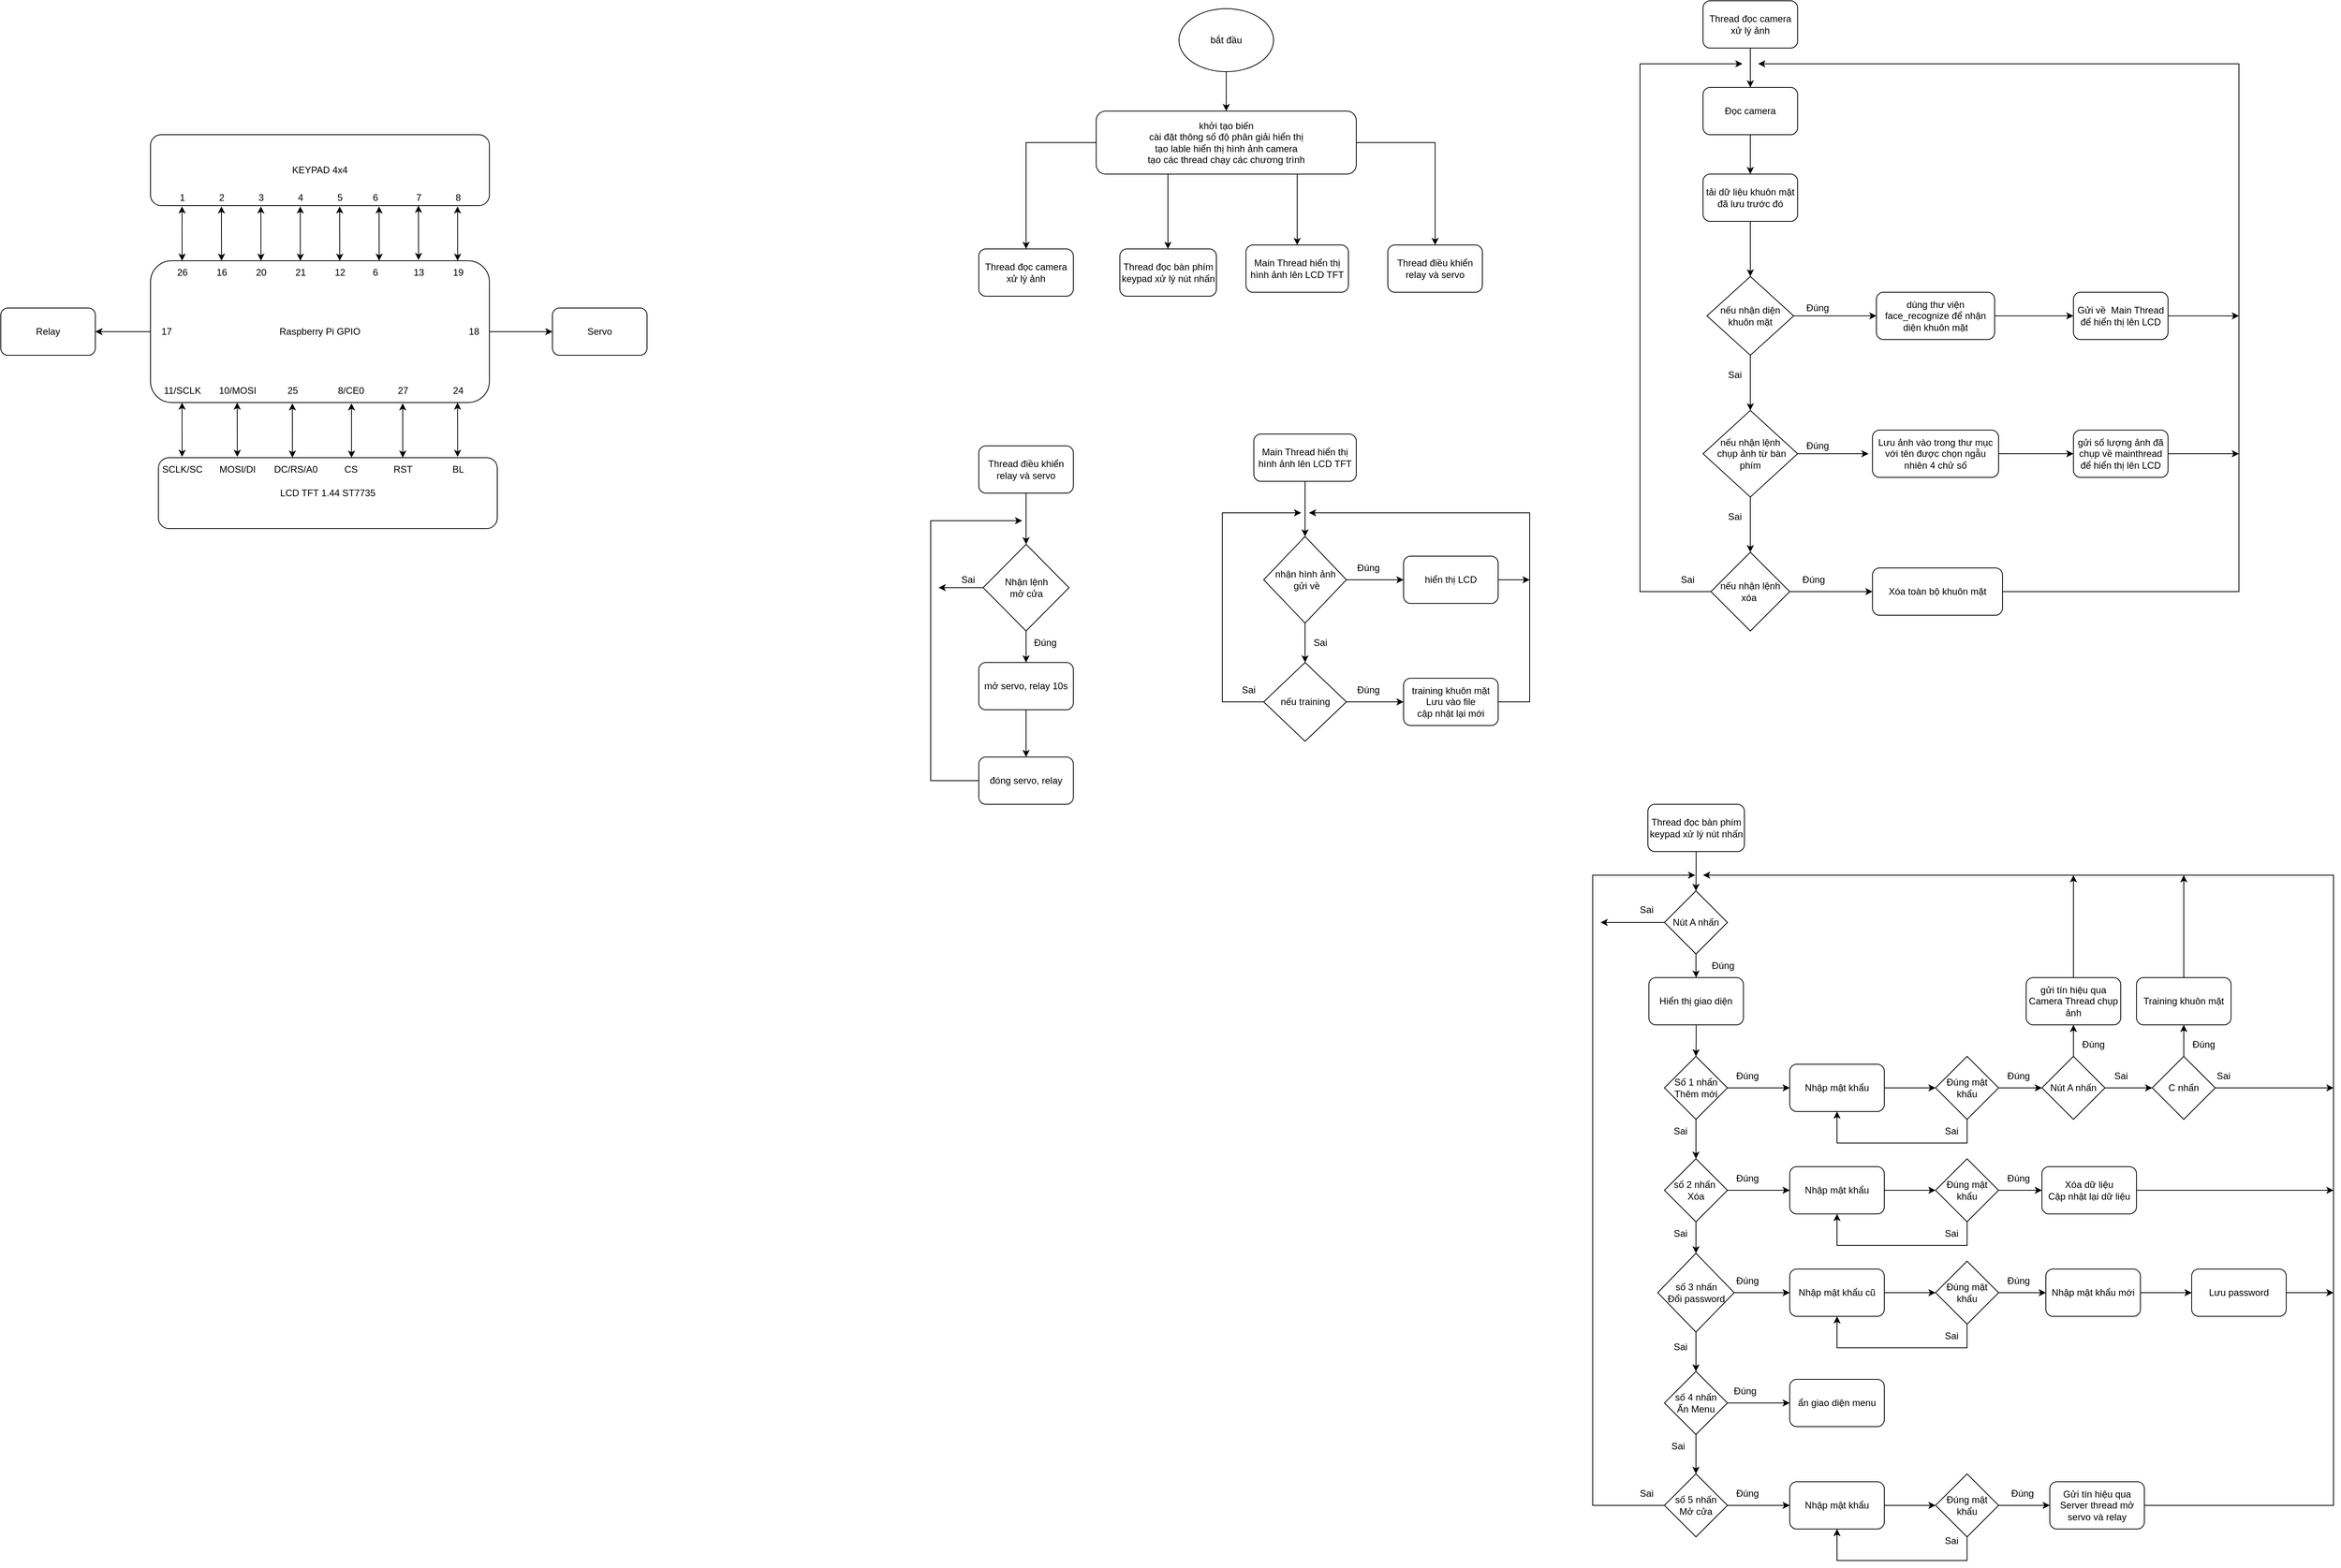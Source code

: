 <mxfile version="20.0.4" type="device"><diagram id="5x9zTd_GhDZb0emIh9HC" name="Page-1"><mxGraphModel dx="1678" dy="756" grid="1" gridSize="10" guides="1" tooltips="1" connect="1" arrows="1" fold="1" page="1" pageScale="1" pageWidth="827" pageHeight="1169" math="0" shadow="0"><root><mxCell id="0"/><mxCell id="1" parent="0"/><mxCell id="uq-jSbXBzEn_bEH-jYZl-62" style="edgeStyle=orthogonalEdgeStyle;rounded=0;orthogonalLoop=1;jettySize=auto;html=1;entryX=1;entryY=0.5;entryDx=0;entryDy=0;" parent="1" source="uq-jSbXBzEn_bEH-jYZl-1" target="uq-jSbXBzEn_bEH-jYZl-30" edge="1"><mxGeometry relative="1" as="geometry"/></mxCell><mxCell id="uq-jSbXBzEn_bEH-jYZl-63" style="edgeStyle=orthogonalEdgeStyle;rounded=0;orthogonalLoop=1;jettySize=auto;html=1;entryX=0;entryY=0.5;entryDx=0;entryDy=0;" parent="1" source="uq-jSbXBzEn_bEH-jYZl-1" target="uq-jSbXBzEn_bEH-jYZl-34" edge="1"><mxGeometry relative="1" as="geometry"/></mxCell><mxCell id="uq-jSbXBzEn_bEH-jYZl-1" value="Raspberry Pi GPIO" style="rounded=1;whiteSpace=wrap;html=1;" parent="1" vertex="1"><mxGeometry x="190" y="360" width="430" height="180" as="geometry"/></mxCell><mxCell id="uq-jSbXBzEn_bEH-jYZl-2" value="KEYPAD 4x4" style="rounded=1;whiteSpace=wrap;html=1;" parent="1" vertex="1"><mxGeometry x="190" y="200" width="430" height="90" as="geometry"/></mxCell><mxCell id="uq-jSbXBzEn_bEH-jYZl-4" value="" style="endArrow=classic;startArrow=classic;html=1;rounded=0;entryX=0.128;entryY=1.011;entryDx=0;entryDy=0;entryPerimeter=0;" parent="1" edge="1"><mxGeometry width="50" height="50" relative="1" as="geometry"><mxPoint x="230.08" y="360" as="sourcePoint"/><mxPoint x="230.0" y="290.99" as="targetPoint"/></mxGeometry></mxCell><mxCell id="uq-jSbXBzEn_bEH-jYZl-5" value="" style="endArrow=classic;startArrow=classic;html=1;rounded=0;entryX=0.128;entryY=1.011;entryDx=0;entryDy=0;entryPerimeter=0;" parent="1" edge="1"><mxGeometry width="50" height="50" relative="1" as="geometry"><mxPoint x="330.08" y="360" as="sourcePoint"/><mxPoint x="330.0" y="290.99" as="targetPoint"/></mxGeometry></mxCell><mxCell id="uq-jSbXBzEn_bEH-jYZl-6" value="" style="endArrow=classic;startArrow=classic;html=1;rounded=0;entryX=0.128;entryY=1.011;entryDx=0;entryDy=0;entryPerimeter=0;" parent="1" edge="1"><mxGeometry width="50" height="50" relative="1" as="geometry"><mxPoint x="380.08" y="360" as="sourcePoint"/><mxPoint x="380.0" y="290.99" as="targetPoint"/></mxGeometry></mxCell><mxCell id="uq-jSbXBzEn_bEH-jYZl-7" value="" style="endArrow=classic;startArrow=classic;html=1;rounded=0;entryX=0.128;entryY=1.011;entryDx=0;entryDy=0;entryPerimeter=0;" parent="1" edge="1"><mxGeometry width="50" height="50" relative="1" as="geometry"><mxPoint x="430.08" y="360" as="sourcePoint"/><mxPoint x="430" y="290.99" as="targetPoint"/></mxGeometry></mxCell><mxCell id="uq-jSbXBzEn_bEH-jYZl-8" value="" style="endArrow=classic;startArrow=classic;html=1;rounded=0;entryX=0.128;entryY=1.011;entryDx=0;entryDy=0;entryPerimeter=0;" parent="1" edge="1"><mxGeometry width="50" height="50" relative="1" as="geometry"><mxPoint x="480.08" y="360" as="sourcePoint"/><mxPoint x="480" y="290.99" as="targetPoint"/></mxGeometry></mxCell><mxCell id="uq-jSbXBzEn_bEH-jYZl-9" value="" style="endArrow=classic;startArrow=classic;html=1;rounded=0;entryX=0.128;entryY=1.011;entryDx=0;entryDy=0;entryPerimeter=0;" parent="1" edge="1"><mxGeometry width="50" height="50" relative="1" as="geometry"><mxPoint x="280.08" y="360" as="sourcePoint"/><mxPoint x="280.0" y="290.99" as="targetPoint"/></mxGeometry></mxCell><mxCell id="uq-jSbXBzEn_bEH-jYZl-10" value="" style="endArrow=classic;startArrow=classic;html=1;rounded=0;entryX=0.128;entryY=1.011;entryDx=0;entryDy=0;entryPerimeter=0;" parent="1" edge="1"><mxGeometry width="50" height="50" relative="1" as="geometry"><mxPoint x="530.08" y="359.01" as="sourcePoint"/><mxPoint x="530" y="290" as="targetPoint"/></mxGeometry></mxCell><mxCell id="uq-jSbXBzEn_bEH-jYZl-11" value="" style="endArrow=classic;startArrow=classic;html=1;rounded=0;entryX=0.128;entryY=1.011;entryDx=0;entryDy=0;entryPerimeter=0;" parent="1" edge="1"><mxGeometry width="50" height="50" relative="1" as="geometry"><mxPoint x="579.68" y="360" as="sourcePoint"/><mxPoint x="579.6" y="290.99" as="targetPoint"/></mxGeometry></mxCell><mxCell id="uq-jSbXBzEn_bEH-jYZl-13" value="26" style="text;html=1;align=center;verticalAlign=middle;resizable=0;points=[];autosize=1;strokeColor=none;fillColor=none;" parent="1" vertex="1"><mxGeometry x="210" y="360" width="40" height="30" as="geometry"/></mxCell><mxCell id="uq-jSbXBzEn_bEH-jYZl-14" value="16" style="text;html=1;align=center;verticalAlign=middle;resizable=0;points=[];autosize=1;strokeColor=none;fillColor=none;" parent="1" vertex="1"><mxGeometry x="260" y="360" width="40" height="30" as="geometry"/></mxCell><mxCell id="uq-jSbXBzEn_bEH-jYZl-15" value="20" style="text;html=1;align=center;verticalAlign=middle;resizable=0;points=[];autosize=1;strokeColor=none;fillColor=none;" parent="1" vertex="1"><mxGeometry x="310" y="360" width="40" height="30" as="geometry"/></mxCell><mxCell id="uq-jSbXBzEn_bEH-jYZl-16" value="21" style="text;html=1;align=center;verticalAlign=middle;resizable=0;points=[];autosize=1;strokeColor=none;fillColor=none;" parent="1" vertex="1"><mxGeometry x="360" y="360" width="40" height="30" as="geometry"/></mxCell><mxCell id="uq-jSbXBzEn_bEH-jYZl-17" value="12" style="text;html=1;align=center;verticalAlign=middle;resizable=0;points=[];autosize=1;strokeColor=none;fillColor=none;" parent="1" vertex="1"><mxGeometry x="410" y="360" width="40" height="30" as="geometry"/></mxCell><mxCell id="uq-jSbXBzEn_bEH-jYZl-18" value="6" style="text;html=1;align=center;verticalAlign=middle;resizable=0;points=[];autosize=1;strokeColor=none;fillColor=none;" parent="1" vertex="1"><mxGeometry x="460" y="360" width="30" height="30" as="geometry"/></mxCell><mxCell id="uq-jSbXBzEn_bEH-jYZl-19" value="13" style="text;html=1;align=center;verticalAlign=middle;resizable=0;points=[];autosize=1;strokeColor=none;fillColor=none;" parent="1" vertex="1"><mxGeometry x="510" y="360" width="40" height="30" as="geometry"/></mxCell><mxCell id="uq-jSbXBzEn_bEH-jYZl-20" value="19" style="text;html=1;align=center;verticalAlign=middle;resizable=0;points=[];autosize=1;strokeColor=none;fillColor=none;" parent="1" vertex="1"><mxGeometry x="560" y="360" width="40" height="30" as="geometry"/></mxCell><mxCell id="uq-jSbXBzEn_bEH-jYZl-21" value="1" style="text;html=1;align=center;verticalAlign=middle;resizable=0;points=[];autosize=1;strokeColor=none;fillColor=none;" parent="1" vertex="1"><mxGeometry x="215" y="265" width="30" height="30" as="geometry"/></mxCell><mxCell id="uq-jSbXBzEn_bEH-jYZl-22" value="2" style="text;html=1;align=center;verticalAlign=middle;resizable=0;points=[];autosize=1;strokeColor=none;fillColor=none;" parent="1" vertex="1"><mxGeometry x="265" y="265" width="30" height="30" as="geometry"/></mxCell><mxCell id="uq-jSbXBzEn_bEH-jYZl-23" value="3" style="text;html=1;align=center;verticalAlign=middle;resizable=0;points=[];autosize=1;strokeColor=none;fillColor=none;" parent="1" vertex="1"><mxGeometry x="315" y="265" width="30" height="30" as="geometry"/></mxCell><mxCell id="uq-jSbXBzEn_bEH-jYZl-24" value="4" style="text;html=1;align=center;verticalAlign=middle;resizable=0;points=[];autosize=1;strokeColor=none;fillColor=none;" parent="1" vertex="1"><mxGeometry x="365" y="265" width="30" height="30" as="geometry"/></mxCell><mxCell id="uq-jSbXBzEn_bEH-jYZl-26" value="5" style="text;html=1;align=center;verticalAlign=middle;resizable=0;points=[];autosize=1;strokeColor=none;fillColor=none;" parent="1" vertex="1"><mxGeometry x="415" y="265" width="30" height="30" as="geometry"/></mxCell><mxCell id="uq-jSbXBzEn_bEH-jYZl-27" value="6" style="text;html=1;align=center;verticalAlign=middle;resizable=0;points=[];autosize=1;strokeColor=none;fillColor=none;" parent="1" vertex="1"><mxGeometry x="460" y="265" width="30" height="30" as="geometry"/></mxCell><mxCell id="uq-jSbXBzEn_bEH-jYZl-28" value="7" style="text;html=1;align=center;verticalAlign=middle;resizable=0;points=[];autosize=1;strokeColor=none;fillColor=none;" parent="1" vertex="1"><mxGeometry x="515" y="265" width="30" height="30" as="geometry"/></mxCell><mxCell id="uq-jSbXBzEn_bEH-jYZl-29" value="8" style="text;html=1;align=center;verticalAlign=middle;resizable=0;points=[];autosize=1;strokeColor=none;fillColor=none;" parent="1" vertex="1"><mxGeometry x="565" y="265" width="30" height="30" as="geometry"/></mxCell><mxCell id="uq-jSbXBzEn_bEH-jYZl-30" value="Relay" style="rounded=1;whiteSpace=wrap;html=1;" parent="1" vertex="1"><mxGeometry y="420" width="120" height="60" as="geometry"/></mxCell><mxCell id="uq-jSbXBzEn_bEH-jYZl-32" value="17" style="text;html=1;align=center;verticalAlign=middle;resizable=0;points=[];autosize=1;strokeColor=none;fillColor=none;" parent="1" vertex="1"><mxGeometry x="190" y="435" width="40" height="30" as="geometry"/></mxCell><mxCell id="uq-jSbXBzEn_bEH-jYZl-34" value="Servo" style="rounded=1;whiteSpace=wrap;html=1;" parent="1" vertex="1"><mxGeometry x="700" y="420" width="120" height="60" as="geometry"/></mxCell><mxCell id="uq-jSbXBzEn_bEH-jYZl-38" value="18" style="text;html=1;align=center;verticalAlign=middle;resizable=0;points=[];autosize=1;strokeColor=none;fillColor=none;" parent="1" vertex="1"><mxGeometry x="580" y="435" width="40" height="30" as="geometry"/></mxCell><mxCell id="uq-jSbXBzEn_bEH-jYZl-39" value="LCD TFT 1.44 ST7735" style="rounded=1;whiteSpace=wrap;html=1;" parent="1" vertex="1"><mxGeometry x="200" y="610" width="430" height="90" as="geometry"/></mxCell><mxCell id="uq-jSbXBzEn_bEH-jYZl-40" value="" style="endArrow=classic;startArrow=classic;html=1;rounded=0;entryX=0.128;entryY=1.011;entryDx=0;entryDy=0;entryPerimeter=0;" parent="1" edge="1"><mxGeometry width="50" height="50" relative="1" as="geometry"><mxPoint x="230.08" y="609.01" as="sourcePoint"/><mxPoint x="230" y="540" as="targetPoint"/></mxGeometry></mxCell><mxCell id="uq-jSbXBzEn_bEH-jYZl-41" value="11/SCLK" style="text;html=1;align=center;verticalAlign=middle;resizable=0;points=[];autosize=1;strokeColor=none;fillColor=none;" parent="1" vertex="1"><mxGeometry x="195" y="510" width="70" height="30" as="geometry"/></mxCell><mxCell id="uq-jSbXBzEn_bEH-jYZl-42" value="SCLK/SC" style="text;html=1;align=center;verticalAlign=middle;resizable=0;points=[];autosize=1;strokeColor=none;fillColor=none;" parent="1" vertex="1"><mxGeometry x="195" y="610" width="70" height="30" as="geometry"/></mxCell><mxCell id="uq-jSbXBzEn_bEH-jYZl-43" value="" style="endArrow=classic;startArrow=classic;html=1;rounded=0;entryX=0.128;entryY=1.011;entryDx=0;entryDy=0;entryPerimeter=0;" parent="1" edge="1"><mxGeometry width="50" height="50" relative="1" as="geometry"><mxPoint x="300.08" y="609.01" as="sourcePoint"/><mxPoint x="300" y="540" as="targetPoint"/></mxGeometry></mxCell><mxCell id="uq-jSbXBzEn_bEH-jYZl-45" value="" style="endArrow=classic;startArrow=classic;html=1;rounded=0;entryX=0.128;entryY=1.011;entryDx=0;entryDy=0;entryPerimeter=0;" parent="1" edge="1"><mxGeometry width="50" height="50" relative="1" as="geometry"><mxPoint x="370.08" y="610" as="sourcePoint"/><mxPoint x="370.0" y="540.99" as="targetPoint"/></mxGeometry></mxCell><mxCell id="uq-jSbXBzEn_bEH-jYZl-46" value="" style="endArrow=classic;startArrow=classic;html=1;rounded=0;entryX=0.128;entryY=1.011;entryDx=0;entryDy=0;entryPerimeter=0;" parent="1" edge="1"><mxGeometry width="50" height="50" relative="1" as="geometry"><mxPoint x="445.08" y="610" as="sourcePoint"/><mxPoint x="445.0" y="540.99" as="targetPoint"/></mxGeometry></mxCell><mxCell id="uq-jSbXBzEn_bEH-jYZl-47" value="" style="endArrow=classic;startArrow=classic;html=1;rounded=0;entryX=0.128;entryY=1.011;entryDx=0;entryDy=0;entryPerimeter=0;" parent="1" edge="1"><mxGeometry width="50" height="50" relative="1" as="geometry"><mxPoint x="510.08" y="610" as="sourcePoint"/><mxPoint x="510.0" y="540.99" as="targetPoint"/></mxGeometry></mxCell><mxCell id="uq-jSbXBzEn_bEH-jYZl-50" value="" style="endArrow=classic;startArrow=classic;html=1;rounded=0;entryX=0.128;entryY=1.011;entryDx=0;entryDy=0;entryPerimeter=0;" parent="1" edge="1"><mxGeometry width="50" height="50" relative="1" as="geometry"><mxPoint x="579.66" y="609.01" as="sourcePoint"/><mxPoint x="579.58" y="540" as="targetPoint"/></mxGeometry></mxCell><mxCell id="uq-jSbXBzEn_bEH-jYZl-51" value="10/MOSI" style="text;html=1;align=center;verticalAlign=middle;resizable=0;points=[];autosize=1;strokeColor=none;fillColor=none;" parent="1" vertex="1"><mxGeometry x="265" y="510" width="70" height="30" as="geometry"/></mxCell><mxCell id="uq-jSbXBzEn_bEH-jYZl-52" value="MOSI/DI" style="text;html=1;align=center;verticalAlign=middle;resizable=0;points=[];autosize=1;strokeColor=none;fillColor=none;" parent="1" vertex="1"><mxGeometry x="265" y="610" width="70" height="30" as="geometry"/></mxCell><mxCell id="uq-jSbXBzEn_bEH-jYZl-53" value="25" style="text;html=1;align=center;verticalAlign=middle;resizable=0;points=[];autosize=1;strokeColor=none;fillColor=none;" parent="1" vertex="1"><mxGeometry x="350" y="510" width="40" height="30" as="geometry"/></mxCell><mxCell id="uq-jSbXBzEn_bEH-jYZl-54" value="8/CE0" style="text;html=1;align=center;verticalAlign=middle;resizable=0;points=[];autosize=1;strokeColor=none;fillColor=none;" parent="1" vertex="1"><mxGeometry x="414" y="510" width="60" height="30" as="geometry"/></mxCell><mxCell id="uq-jSbXBzEn_bEH-jYZl-55" value="27" style="text;html=1;align=center;verticalAlign=middle;resizable=0;points=[];autosize=1;strokeColor=none;fillColor=none;" parent="1" vertex="1"><mxGeometry x="490" y="510" width="40" height="30" as="geometry"/></mxCell><mxCell id="uq-jSbXBzEn_bEH-jYZl-56" value="24" style="text;html=1;align=center;verticalAlign=middle;resizable=0;points=[];autosize=1;strokeColor=none;fillColor=none;" parent="1" vertex="1"><mxGeometry x="560" y="510" width="40" height="30" as="geometry"/></mxCell><mxCell id="uq-jSbXBzEn_bEH-jYZl-57" value="DC/RS/A0" style="text;html=1;align=center;verticalAlign=middle;resizable=0;points=[];autosize=1;strokeColor=none;fillColor=none;" parent="1" vertex="1"><mxGeometry x="334" y="610" width="80" height="30" as="geometry"/></mxCell><mxCell id="uq-jSbXBzEn_bEH-jYZl-58" value="CS" style="text;html=1;align=center;verticalAlign=middle;resizable=0;points=[];autosize=1;strokeColor=none;fillColor=none;" parent="1" vertex="1"><mxGeometry x="424" y="610" width="40" height="30" as="geometry"/></mxCell><mxCell id="uq-jSbXBzEn_bEH-jYZl-59" value="RST" style="text;html=1;align=center;verticalAlign=middle;resizable=0;points=[];autosize=1;strokeColor=none;fillColor=none;" parent="1" vertex="1"><mxGeometry x="485" y="610" width="50" height="30" as="geometry"/></mxCell><mxCell id="uq-jSbXBzEn_bEH-jYZl-60" value="BL" style="text;html=1;align=center;verticalAlign=middle;resizable=0;points=[];autosize=1;strokeColor=none;fillColor=none;" parent="1" vertex="1"><mxGeometry x="560" y="610" width="40" height="30" as="geometry"/></mxCell><mxCell id="9bTzKACstsBwOZZvNF-g-9" style="edgeStyle=orthogonalEdgeStyle;rounded=0;orthogonalLoop=1;jettySize=auto;html=1;entryX=0.5;entryY=0;entryDx=0;entryDy=0;" edge="1" parent="1" source="9bTzKACstsBwOZZvNF-g-1" target="9bTzKACstsBwOZZvNF-g-2"><mxGeometry relative="1" as="geometry"/></mxCell><mxCell id="9bTzKACstsBwOZZvNF-g-1" value="bắt đầu" style="ellipse;whiteSpace=wrap;html=1;" vertex="1" parent="1"><mxGeometry x="1495" y="40" width="120" height="80" as="geometry"/></mxCell><mxCell id="9bTzKACstsBwOZZvNF-g-6" style="edgeStyle=orthogonalEdgeStyle;rounded=0;orthogonalLoop=1;jettySize=auto;html=1;" edge="1" parent="1" source="9bTzKACstsBwOZZvNF-g-2" target="9bTzKACstsBwOZZvNF-g-3"><mxGeometry relative="1" as="geometry"/></mxCell><mxCell id="9bTzKACstsBwOZZvNF-g-8" style="edgeStyle=orthogonalEdgeStyle;rounded=0;orthogonalLoop=1;jettySize=auto;html=1;entryX=0.5;entryY=0;entryDx=0;entryDy=0;" edge="1" parent="1" source="9bTzKACstsBwOZZvNF-g-2" target="9bTzKACstsBwOZZvNF-g-5"><mxGeometry relative="1" as="geometry"/></mxCell><mxCell id="9bTzKACstsBwOZZvNF-g-12" style="edgeStyle=orthogonalEdgeStyle;rounded=0;orthogonalLoop=1;jettySize=auto;html=1;exitX=0.25;exitY=1;exitDx=0;exitDy=0;" edge="1" parent="1" source="9bTzKACstsBwOZZvNF-g-2" target="9bTzKACstsBwOZZvNF-g-4"><mxGeometry relative="1" as="geometry"><Array as="points"><mxPoint x="1481" y="250"/></Array></mxGeometry></mxCell><mxCell id="9bTzKACstsBwOZZvNF-g-13" style="edgeStyle=orthogonalEdgeStyle;rounded=0;orthogonalLoop=1;jettySize=auto;html=1;exitX=0.75;exitY=1;exitDx=0;exitDy=0;entryX=0.5;entryY=0;entryDx=0;entryDy=0;" edge="1" parent="1" source="9bTzKACstsBwOZZvNF-g-2" target="9bTzKACstsBwOZZvNF-g-11"><mxGeometry relative="1" as="geometry"><Array as="points"><mxPoint x="1645" y="250"/></Array></mxGeometry></mxCell><mxCell id="9bTzKACstsBwOZZvNF-g-2" value="khởi tạo biến&lt;br&gt;cài đặt thông số độ phân giải hiển thị&lt;br&gt;tạo lable hiển thị hình ảnh camera&lt;br&gt;tạo các thread chạy các chương trình" style="rounded=1;whiteSpace=wrap;html=1;" vertex="1" parent="1"><mxGeometry x="1390" y="170" width="330" height="80" as="geometry"/></mxCell><mxCell id="9bTzKACstsBwOZZvNF-g-3" value="Thread đọc camera xử lý ảnh" style="rounded=1;whiteSpace=wrap;html=1;" vertex="1" parent="1"><mxGeometry x="1241" y="345" width="120" height="60" as="geometry"/></mxCell><mxCell id="9bTzKACstsBwOZZvNF-g-4" value="Thread đọc bàn phím keypad xử lý nút nhấn" style="rounded=1;whiteSpace=wrap;html=1;" vertex="1" parent="1"><mxGeometry x="1420" y="345" width="122.5" height="60" as="geometry"/></mxCell><mxCell id="9bTzKACstsBwOZZvNF-g-5" value="Thread điều khiển relay và servo" style="rounded=1;whiteSpace=wrap;html=1;" vertex="1" parent="1"><mxGeometry x="1760" y="340" width="120" height="60" as="geometry"/></mxCell><mxCell id="9bTzKACstsBwOZZvNF-g-18" value="" style="edgeStyle=orthogonalEdgeStyle;rounded=0;orthogonalLoop=1;jettySize=auto;html=1;" edge="1" parent="1" source="9bTzKACstsBwOZZvNF-g-10" target="9bTzKACstsBwOZZvNF-g-14"><mxGeometry relative="1" as="geometry"/></mxCell><mxCell id="9bTzKACstsBwOZZvNF-g-10" value="Thread đọc camera xử lý ảnh" style="rounded=1;whiteSpace=wrap;html=1;" vertex="1" parent="1"><mxGeometry x="2160" y="30" width="120" height="60" as="geometry"/></mxCell><mxCell id="9bTzKACstsBwOZZvNF-g-11" value="Main Thread hiển thị hình ảnh lên LCD TFT" style="rounded=1;whiteSpace=wrap;html=1;" vertex="1" parent="1"><mxGeometry x="1580" y="340" width="130" height="60" as="geometry"/></mxCell><mxCell id="9bTzKACstsBwOZZvNF-g-19" value="" style="edgeStyle=orthogonalEdgeStyle;rounded=0;orthogonalLoop=1;jettySize=auto;html=1;" edge="1" parent="1" source="9bTzKACstsBwOZZvNF-g-14" target="9bTzKACstsBwOZZvNF-g-15"><mxGeometry relative="1" as="geometry"/></mxCell><mxCell id="9bTzKACstsBwOZZvNF-g-14" value="Đọc camera" style="rounded=1;whiteSpace=wrap;html=1;" vertex="1" parent="1"><mxGeometry x="2160" y="140" width="120" height="60" as="geometry"/></mxCell><mxCell id="9bTzKACstsBwOZZvNF-g-20" value="" style="edgeStyle=orthogonalEdgeStyle;rounded=0;orthogonalLoop=1;jettySize=auto;html=1;" edge="1" parent="1" source="9bTzKACstsBwOZZvNF-g-15" target="9bTzKACstsBwOZZvNF-g-16"><mxGeometry relative="1" as="geometry"/></mxCell><mxCell id="9bTzKACstsBwOZZvNF-g-15" value="tải dữ liệu khuôn mặt đã lưu trước đó" style="rounded=1;whiteSpace=wrap;html=1;" vertex="1" parent="1"><mxGeometry x="2160" y="250" width="120" height="60" as="geometry"/></mxCell><mxCell id="9bTzKACstsBwOZZvNF-g-25" value="" style="edgeStyle=orthogonalEdgeStyle;rounded=0;orthogonalLoop=1;jettySize=auto;html=1;" edge="1" parent="1" source="9bTzKACstsBwOZZvNF-g-16" target="9bTzKACstsBwOZZvNF-g-17"><mxGeometry relative="1" as="geometry"/></mxCell><mxCell id="9bTzKACstsBwOZZvNF-g-32" value="" style="edgeStyle=orthogonalEdgeStyle;rounded=0;orthogonalLoop=1;jettySize=auto;html=1;" edge="1" parent="1" source="9bTzKACstsBwOZZvNF-g-16" target="9bTzKACstsBwOZZvNF-g-27"><mxGeometry relative="1" as="geometry"/></mxCell><mxCell id="9bTzKACstsBwOZZvNF-g-16" value="nếu nhận diện khuôn mặt" style="rhombus;whiteSpace=wrap;html=1;" vertex="1" parent="1"><mxGeometry x="2165" y="380" width="110" height="100" as="geometry"/></mxCell><mxCell id="9bTzKACstsBwOZZvNF-g-26" value="" style="edgeStyle=orthogonalEdgeStyle;rounded=0;orthogonalLoop=1;jettySize=auto;html=1;" edge="1" parent="1" source="9bTzKACstsBwOZZvNF-g-17" target="9bTzKACstsBwOZZvNF-g-21"><mxGeometry relative="1" as="geometry"/></mxCell><mxCell id="9bTzKACstsBwOZZvNF-g-17" value="dùng thư viện face_recognize để nhận diện khuôn mặt" style="rounded=1;whiteSpace=wrap;html=1;" vertex="1" parent="1"><mxGeometry x="2380" y="400" width="150" height="60" as="geometry"/></mxCell><mxCell id="9bTzKACstsBwOZZvNF-g-39" style="edgeStyle=orthogonalEdgeStyle;rounded=0;orthogonalLoop=1;jettySize=auto;html=1;" edge="1" parent="1" source="9bTzKACstsBwOZZvNF-g-21"><mxGeometry relative="1" as="geometry"><mxPoint x="2840" y="430" as="targetPoint"/></mxGeometry></mxCell><mxCell id="9bTzKACstsBwOZZvNF-g-21" value="Gửi về&amp;nbsp; Main Thread để hiển thị lên LCD" style="rounded=1;whiteSpace=wrap;html=1;" vertex="1" parent="1"><mxGeometry x="2630" y="400" width="120" height="60" as="geometry"/></mxCell><mxCell id="9bTzKACstsBwOZZvNF-g-29" style="edgeStyle=orthogonalEdgeStyle;rounded=0;orthogonalLoop=1;jettySize=auto;html=1;" edge="1" parent="1" source="9bTzKACstsBwOZZvNF-g-27"><mxGeometry relative="1" as="geometry"><mxPoint x="2370" y="605" as="targetPoint"/></mxGeometry></mxCell><mxCell id="9bTzKACstsBwOZZvNF-g-36" value="" style="edgeStyle=orthogonalEdgeStyle;rounded=0;orthogonalLoop=1;jettySize=auto;html=1;" edge="1" parent="1" source="9bTzKACstsBwOZZvNF-g-27" target="9bTzKACstsBwOZZvNF-g-33"><mxGeometry relative="1" as="geometry"/></mxCell><mxCell id="9bTzKACstsBwOZZvNF-g-27" value="nếu nhận lệnh&lt;br&gt;&amp;nbsp;chụp ảnh từ bàn phím" style="rhombus;whiteSpace=wrap;html=1;" vertex="1" parent="1"><mxGeometry x="2160" y="550" width="120" height="110" as="geometry"/></mxCell><mxCell id="9bTzKACstsBwOZZvNF-g-31" value="" style="edgeStyle=orthogonalEdgeStyle;rounded=0;orthogonalLoop=1;jettySize=auto;html=1;" edge="1" parent="1" source="9bTzKACstsBwOZZvNF-g-28" target="9bTzKACstsBwOZZvNF-g-30"><mxGeometry relative="1" as="geometry"/></mxCell><mxCell id="9bTzKACstsBwOZZvNF-g-28" value="Lưu ảnh vào trong thư mục với tên được chọn ngẫu nhiên 4 chử số" style="rounded=1;whiteSpace=wrap;html=1;" vertex="1" parent="1"><mxGeometry x="2375" y="575" width="160" height="60" as="geometry"/></mxCell><mxCell id="9bTzKACstsBwOZZvNF-g-40" style="edgeStyle=orthogonalEdgeStyle;rounded=0;orthogonalLoop=1;jettySize=auto;html=1;" edge="1" parent="1" source="9bTzKACstsBwOZZvNF-g-30"><mxGeometry relative="1" as="geometry"><mxPoint x="2840" y="605" as="targetPoint"/></mxGeometry></mxCell><mxCell id="9bTzKACstsBwOZZvNF-g-30" value="gửi số lượng ảnh đã chụp về mainthread để hiển thị lên LCD" style="rounded=1;whiteSpace=wrap;html=1;" vertex="1" parent="1"><mxGeometry x="2630" y="575" width="120" height="60" as="geometry"/></mxCell><mxCell id="9bTzKACstsBwOZZvNF-g-35" value="" style="edgeStyle=orthogonalEdgeStyle;rounded=0;orthogonalLoop=1;jettySize=auto;html=1;" edge="1" parent="1" source="9bTzKACstsBwOZZvNF-g-33" target="9bTzKACstsBwOZZvNF-g-34"><mxGeometry relative="1" as="geometry"/></mxCell><mxCell id="9bTzKACstsBwOZZvNF-g-37" style="edgeStyle=orthogonalEdgeStyle;rounded=0;orthogonalLoop=1;jettySize=auto;html=1;" edge="1" parent="1" source="9bTzKACstsBwOZZvNF-g-33"><mxGeometry relative="1" as="geometry"><mxPoint x="2210" y="110" as="targetPoint"/><Array as="points"><mxPoint x="2080" y="780"/><mxPoint x="2080" y="110"/></Array></mxGeometry></mxCell><mxCell id="9bTzKACstsBwOZZvNF-g-33" value="nếu nhận lệnh xóa&amp;nbsp;" style="rhombus;whiteSpace=wrap;html=1;" vertex="1" parent="1"><mxGeometry x="2170" y="730" width="100" height="100" as="geometry"/></mxCell><mxCell id="9bTzKACstsBwOZZvNF-g-38" style="edgeStyle=orthogonalEdgeStyle;rounded=0;orthogonalLoop=1;jettySize=auto;html=1;" edge="1" parent="1" source="9bTzKACstsBwOZZvNF-g-34"><mxGeometry relative="1" as="geometry"><mxPoint x="2230" y="110" as="targetPoint"/><Array as="points"><mxPoint x="2840" y="780"/><mxPoint x="2840" y="110"/></Array></mxGeometry></mxCell><mxCell id="9bTzKACstsBwOZZvNF-g-34" value="Xóa toàn bộ khuôn mặt" style="rounded=1;whiteSpace=wrap;html=1;" vertex="1" parent="1"><mxGeometry x="2375" y="750" width="165" height="60" as="geometry"/></mxCell><mxCell id="9bTzKACstsBwOZZvNF-g-46" value="" style="edgeStyle=orthogonalEdgeStyle;rounded=0;orthogonalLoop=1;jettySize=auto;html=1;" edge="1" parent="1" source="9bTzKACstsBwOZZvNF-g-41" target="9bTzKACstsBwOZZvNF-g-42"><mxGeometry relative="1" as="geometry"/></mxCell><mxCell id="9bTzKACstsBwOZZvNF-g-41" value="Thread điều khiển relay và servo" style="rounded=1;whiteSpace=wrap;html=1;" vertex="1" parent="1"><mxGeometry x="1241" y="595" width="120" height="60" as="geometry"/></mxCell><mxCell id="9bTzKACstsBwOZZvNF-g-47" value="" style="edgeStyle=orthogonalEdgeStyle;rounded=0;orthogonalLoop=1;jettySize=auto;html=1;" edge="1" parent="1" source="9bTzKACstsBwOZZvNF-g-42" target="9bTzKACstsBwOZZvNF-g-43"><mxGeometry relative="1" as="geometry"/></mxCell><mxCell id="9bTzKACstsBwOZZvNF-g-49" style="edgeStyle=orthogonalEdgeStyle;rounded=0;orthogonalLoop=1;jettySize=auto;html=1;" edge="1" parent="1" source="9bTzKACstsBwOZZvNF-g-42"><mxGeometry relative="1" as="geometry"><mxPoint x="1190.0" y="775" as="targetPoint"/></mxGeometry></mxCell><mxCell id="9bTzKACstsBwOZZvNF-g-42" value="Nhận lệnh &lt;br&gt;mở cửa" style="rhombus;whiteSpace=wrap;html=1;" vertex="1" parent="1"><mxGeometry x="1246.5" y="720" width="109" height="110" as="geometry"/></mxCell><mxCell id="9bTzKACstsBwOZZvNF-g-48" value="" style="edgeStyle=orthogonalEdgeStyle;rounded=0;orthogonalLoop=1;jettySize=auto;html=1;" edge="1" parent="1" source="9bTzKACstsBwOZZvNF-g-43" target="9bTzKACstsBwOZZvNF-g-44"><mxGeometry relative="1" as="geometry"/></mxCell><mxCell id="9bTzKACstsBwOZZvNF-g-43" value="mở servo, relay 10s" style="rounded=1;whiteSpace=wrap;html=1;" vertex="1" parent="1"><mxGeometry x="1241" y="870" width="120" height="60" as="geometry"/></mxCell><mxCell id="9bTzKACstsBwOZZvNF-g-45" style="edgeStyle=orthogonalEdgeStyle;rounded=0;orthogonalLoop=1;jettySize=auto;html=1;" edge="1" parent="1" source="9bTzKACstsBwOZZvNF-g-44"><mxGeometry relative="1" as="geometry"><mxPoint x="1296" y="690" as="targetPoint"/><Array as="points"><mxPoint x="1180" y="1020"/><mxPoint x="1180" y="690"/></Array></mxGeometry></mxCell><mxCell id="9bTzKACstsBwOZZvNF-g-44" value="đóng servo, relay" style="rounded=1;whiteSpace=wrap;html=1;" vertex="1" parent="1"><mxGeometry x="1241" y="990" width="120" height="60" as="geometry"/></mxCell><mxCell id="9bTzKACstsBwOZZvNF-g-53" style="edgeStyle=orthogonalEdgeStyle;rounded=0;orthogonalLoop=1;jettySize=auto;html=1;entryX=0.5;entryY=0;entryDx=0;entryDy=0;" edge="1" parent="1" source="9bTzKACstsBwOZZvNF-g-50" target="9bTzKACstsBwOZZvNF-g-51"><mxGeometry relative="1" as="geometry"/></mxCell><mxCell id="9bTzKACstsBwOZZvNF-g-50" value="Main Thread hiển thị hình ảnh lên LCD TFT" style="rounded=1;whiteSpace=wrap;html=1;" vertex="1" parent="1"><mxGeometry x="1590" y="580" width="130" height="60" as="geometry"/></mxCell><mxCell id="9bTzKACstsBwOZZvNF-g-54" style="edgeStyle=orthogonalEdgeStyle;rounded=0;orthogonalLoop=1;jettySize=auto;html=1;entryX=0;entryY=0.5;entryDx=0;entryDy=0;" edge="1" parent="1" source="9bTzKACstsBwOZZvNF-g-51" target="9bTzKACstsBwOZZvNF-g-52"><mxGeometry relative="1" as="geometry"/></mxCell><mxCell id="9bTzKACstsBwOZZvNF-g-57" value="" style="edgeStyle=orthogonalEdgeStyle;rounded=0;orthogonalLoop=1;jettySize=auto;html=1;" edge="1" parent="1" source="9bTzKACstsBwOZZvNF-g-51" target="9bTzKACstsBwOZZvNF-g-55"><mxGeometry relative="1" as="geometry"/></mxCell><mxCell id="9bTzKACstsBwOZZvNF-g-51" value="nhận hình ảnh&lt;br&gt;&amp;nbsp;gửi về" style="rhombus;whiteSpace=wrap;html=1;" vertex="1" parent="1"><mxGeometry x="1602.5" y="710" width="105" height="110" as="geometry"/></mxCell><mxCell id="9bTzKACstsBwOZZvNF-g-61" style="edgeStyle=orthogonalEdgeStyle;rounded=0;orthogonalLoop=1;jettySize=auto;html=1;" edge="1" parent="1" source="9bTzKACstsBwOZZvNF-g-52"><mxGeometry relative="1" as="geometry"><mxPoint x="1940" y="765" as="targetPoint"/></mxGeometry></mxCell><mxCell id="9bTzKACstsBwOZZvNF-g-52" value="hiển thị LCD" style="rounded=1;whiteSpace=wrap;html=1;" vertex="1" parent="1"><mxGeometry x="1780" y="735" width="120" height="60" as="geometry"/></mxCell><mxCell id="9bTzKACstsBwOZZvNF-g-58" value="" style="edgeStyle=orthogonalEdgeStyle;rounded=0;orthogonalLoop=1;jettySize=auto;html=1;" edge="1" parent="1" source="9bTzKACstsBwOZZvNF-g-55" target="9bTzKACstsBwOZZvNF-g-56"><mxGeometry relative="1" as="geometry"/></mxCell><mxCell id="9bTzKACstsBwOZZvNF-g-59" style="edgeStyle=orthogonalEdgeStyle;rounded=0;orthogonalLoop=1;jettySize=auto;html=1;" edge="1" parent="1" source="9bTzKACstsBwOZZvNF-g-55"><mxGeometry relative="1" as="geometry"><mxPoint x="1650" y="680" as="targetPoint"/><Array as="points"><mxPoint x="1550" y="920"/><mxPoint x="1550" y="680"/></Array></mxGeometry></mxCell><mxCell id="9bTzKACstsBwOZZvNF-g-55" value="nếu training" style="rhombus;whiteSpace=wrap;html=1;" vertex="1" parent="1"><mxGeometry x="1602.5" y="870" width="105" height="100" as="geometry"/></mxCell><mxCell id="9bTzKACstsBwOZZvNF-g-60" style="edgeStyle=orthogonalEdgeStyle;rounded=0;orthogonalLoop=1;jettySize=auto;html=1;" edge="1" parent="1" source="9bTzKACstsBwOZZvNF-g-56"><mxGeometry relative="1" as="geometry"><mxPoint x="1660" y="680" as="targetPoint"/><Array as="points"><mxPoint x="1940" y="920"/><mxPoint x="1940" y="680"/></Array></mxGeometry></mxCell><mxCell id="9bTzKACstsBwOZZvNF-g-56" value="training khuôn mặt&lt;br&gt;Lưu vào file&lt;br&gt;cập nhật lại mới" style="rounded=1;whiteSpace=wrap;html=1;" vertex="1" parent="1"><mxGeometry x="1780" y="890" width="120" height="60" as="geometry"/></mxCell><mxCell id="9bTzKACstsBwOZZvNF-g-73" style="edgeStyle=orthogonalEdgeStyle;rounded=0;orthogonalLoop=1;jettySize=auto;html=1;entryX=0.5;entryY=0;entryDx=0;entryDy=0;" edge="1" parent="1" source="9bTzKACstsBwOZZvNF-g-63" target="9bTzKACstsBwOZZvNF-g-65"><mxGeometry relative="1" as="geometry"/></mxCell><mxCell id="9bTzKACstsBwOZZvNF-g-63" value="Thread đọc bàn phím keypad xử lý nút nhấn" style="rounded=1;whiteSpace=wrap;html=1;" vertex="1" parent="1"><mxGeometry x="2090" y="1050" width="122.5" height="60" as="geometry"/></mxCell><mxCell id="9bTzKACstsBwOZZvNF-g-75" value="" style="edgeStyle=orthogonalEdgeStyle;rounded=0;orthogonalLoop=1;jettySize=auto;html=1;" edge="1" parent="1" source="9bTzKACstsBwOZZvNF-g-64" target="9bTzKACstsBwOZZvNF-g-66"><mxGeometry relative="1" as="geometry"/></mxCell><mxCell id="9bTzKACstsBwOZZvNF-g-64" value="Hiển thị giao diện" style="rounded=1;whiteSpace=wrap;html=1;" vertex="1" parent="1"><mxGeometry x="2091.25" y="1270" width="120" height="60" as="geometry"/></mxCell><mxCell id="9bTzKACstsBwOZZvNF-g-74" value="" style="edgeStyle=orthogonalEdgeStyle;rounded=0;orthogonalLoop=1;jettySize=auto;html=1;" edge="1" parent="1" source="9bTzKACstsBwOZZvNF-g-65" target="9bTzKACstsBwOZZvNF-g-64"><mxGeometry relative="1" as="geometry"/></mxCell><mxCell id="9bTzKACstsBwOZZvNF-g-120" style="edgeStyle=orthogonalEdgeStyle;rounded=0;orthogonalLoop=1;jettySize=auto;html=1;" edge="1" parent="1" source="9bTzKACstsBwOZZvNF-g-65"><mxGeometry relative="1" as="geometry"><mxPoint x="2030" y="1200" as="targetPoint"/></mxGeometry></mxCell><mxCell id="9bTzKACstsBwOZZvNF-g-65" value="Nút A nhấn" style="rhombus;whiteSpace=wrap;html=1;" vertex="1" parent="1"><mxGeometry x="2111" y="1160" width="80" height="80" as="geometry"/></mxCell><mxCell id="9bTzKACstsBwOZZvNF-g-76" value="" style="edgeStyle=orthogonalEdgeStyle;rounded=0;orthogonalLoop=1;jettySize=auto;html=1;" edge="1" parent="1" source="9bTzKACstsBwOZZvNF-g-66" target="9bTzKACstsBwOZZvNF-g-67"><mxGeometry relative="1" as="geometry"/></mxCell><mxCell id="9bTzKACstsBwOZZvNF-g-81" style="edgeStyle=orthogonalEdgeStyle;rounded=0;orthogonalLoop=1;jettySize=auto;html=1;entryX=0;entryY=0.5;entryDx=0;entryDy=0;" edge="1" parent="1" source="9bTzKACstsBwOZZvNF-g-66" target="9bTzKACstsBwOZZvNF-g-80"><mxGeometry relative="1" as="geometry"/></mxCell><mxCell id="9bTzKACstsBwOZZvNF-g-66" value="Số 1 nhấn&lt;br&gt;Thêm mới" style="rhombus;whiteSpace=wrap;html=1;" vertex="1" parent="1"><mxGeometry x="2111" y="1370" width="80" height="80" as="geometry"/></mxCell><mxCell id="9bTzKACstsBwOZZvNF-g-77" value="" style="edgeStyle=orthogonalEdgeStyle;rounded=0;orthogonalLoop=1;jettySize=auto;html=1;" edge="1" parent="1" source="9bTzKACstsBwOZZvNF-g-67" target="9bTzKACstsBwOZZvNF-g-68"><mxGeometry relative="1" as="geometry"/></mxCell><mxCell id="9bTzKACstsBwOZZvNF-g-100" style="edgeStyle=orthogonalEdgeStyle;rounded=0;orthogonalLoop=1;jettySize=auto;html=1;entryX=0;entryY=0.5;entryDx=0;entryDy=0;" edge="1" parent="1" source="9bTzKACstsBwOZZvNF-g-67" target="9bTzKACstsBwOZZvNF-g-98"><mxGeometry relative="1" as="geometry"/></mxCell><mxCell id="9bTzKACstsBwOZZvNF-g-67" value="số 2 nhấn&amp;nbsp;&lt;br&gt;Xóa" style="rhombus;whiteSpace=wrap;html=1;" vertex="1" parent="1"><mxGeometry x="2111" y="1500" width="80" height="80" as="geometry"/></mxCell><mxCell id="9bTzKACstsBwOZZvNF-g-78" value="" style="edgeStyle=orthogonalEdgeStyle;rounded=0;orthogonalLoop=1;jettySize=auto;html=1;" edge="1" parent="1" source="9bTzKACstsBwOZZvNF-g-68" target="9bTzKACstsBwOZZvNF-g-69"><mxGeometry relative="1" as="geometry"/></mxCell><mxCell id="9bTzKACstsBwOZZvNF-g-105" value="" style="edgeStyle=orthogonalEdgeStyle;rounded=0;orthogonalLoop=1;jettySize=auto;html=1;" edge="1" parent="1" source="9bTzKACstsBwOZZvNF-g-68" target="9bTzKACstsBwOZZvNF-g-103"><mxGeometry relative="1" as="geometry"/></mxCell><mxCell id="9bTzKACstsBwOZZvNF-g-68" value="số 3 nhấn&lt;br&gt;Đổi password" style="rhombus;whiteSpace=wrap;html=1;" vertex="1" parent="1"><mxGeometry x="2102.5" y="1620" width="97" height="100" as="geometry"/></mxCell><mxCell id="9bTzKACstsBwOZZvNF-g-72" style="edgeStyle=orthogonalEdgeStyle;rounded=0;orthogonalLoop=1;jettySize=auto;html=1;entryX=0;entryY=0.5;entryDx=0;entryDy=0;" edge="1" parent="1" source="9bTzKACstsBwOZZvNF-g-69" target="9bTzKACstsBwOZZvNF-g-71"><mxGeometry relative="1" as="geometry"/></mxCell><mxCell id="9bTzKACstsBwOZZvNF-g-79" value="" style="edgeStyle=orthogonalEdgeStyle;rounded=0;orthogonalLoop=1;jettySize=auto;html=1;" edge="1" parent="1" source="9bTzKACstsBwOZZvNF-g-69" target="9bTzKACstsBwOZZvNF-g-70"><mxGeometry relative="1" as="geometry"/></mxCell><mxCell id="9bTzKACstsBwOZZvNF-g-69" value="số 4 nhấn&lt;br&gt;Ẩn Menu" style="rhombus;whiteSpace=wrap;html=1;" vertex="1" parent="1"><mxGeometry x="2111" y="1770" width="80" height="80" as="geometry"/></mxCell><mxCell id="9bTzKACstsBwOZZvNF-g-115" value="" style="edgeStyle=orthogonalEdgeStyle;rounded=0;orthogonalLoop=1;jettySize=auto;html=1;" edge="1" parent="1" source="9bTzKACstsBwOZZvNF-g-70" target="9bTzKACstsBwOZZvNF-g-113"><mxGeometry relative="1" as="geometry"/></mxCell><mxCell id="9bTzKACstsBwOZZvNF-g-118" style="edgeStyle=orthogonalEdgeStyle;rounded=0;orthogonalLoop=1;jettySize=auto;html=1;" edge="1" parent="1" source="9bTzKACstsBwOZZvNF-g-70"><mxGeometry relative="1" as="geometry"><mxPoint x="2150" y="1140" as="targetPoint"/><Array as="points"><mxPoint x="2020" y="1940"/><mxPoint x="2020" y="1140"/></Array></mxGeometry></mxCell><mxCell id="9bTzKACstsBwOZZvNF-g-70" value="số 5 nhấn&lt;br&gt;Mở cửa" style="rhombus;whiteSpace=wrap;html=1;" vertex="1" parent="1"><mxGeometry x="2111" y="1900" width="80" height="80" as="geometry"/></mxCell><mxCell id="9bTzKACstsBwOZZvNF-g-71" value="ẩn giao diện menu" style="rounded=1;whiteSpace=wrap;html=1;" vertex="1" parent="1"><mxGeometry x="2270" y="1780" width="120" height="60" as="geometry"/></mxCell><mxCell id="9bTzKACstsBwOZZvNF-g-83" value="" style="edgeStyle=orthogonalEdgeStyle;rounded=0;orthogonalLoop=1;jettySize=auto;html=1;" edge="1" parent="1" source="9bTzKACstsBwOZZvNF-g-80" target="9bTzKACstsBwOZZvNF-g-82"><mxGeometry relative="1" as="geometry"/></mxCell><mxCell id="9bTzKACstsBwOZZvNF-g-80" value="Nhập mật khẩu" style="rounded=1;whiteSpace=wrap;html=1;" vertex="1" parent="1"><mxGeometry x="2270" y="1380" width="120" height="60" as="geometry"/></mxCell><mxCell id="9bTzKACstsBwOZZvNF-g-88" value="" style="edgeStyle=orthogonalEdgeStyle;rounded=0;orthogonalLoop=1;jettySize=auto;html=1;" edge="1" parent="1" source="9bTzKACstsBwOZZvNF-g-82" target="9bTzKACstsBwOZZvNF-g-85"><mxGeometry relative="1" as="geometry"/></mxCell><mxCell id="9bTzKACstsBwOZZvNF-g-82" value="Đúng mật khẩu" style="rhombus;whiteSpace=wrap;html=1;" vertex="1" parent="1"><mxGeometry x="2455" y="1370" width="80" height="80" as="geometry"/></mxCell><mxCell id="9bTzKACstsBwOZZvNF-g-130" style="edgeStyle=orthogonalEdgeStyle;rounded=0;orthogonalLoop=1;jettySize=auto;html=1;" edge="1" parent="1" source="9bTzKACstsBwOZZvNF-g-84"><mxGeometry relative="1" as="geometry"><mxPoint x="2630" y="1140" as="targetPoint"/></mxGeometry></mxCell><mxCell id="9bTzKACstsBwOZZvNF-g-84" value="gửi tín hiệu qua Camera Thread chụp ảnh" style="rounded=1;whiteSpace=wrap;html=1;" vertex="1" parent="1"><mxGeometry x="2570" y="1270" width="120" height="60" as="geometry"/></mxCell><mxCell id="9bTzKACstsBwOZZvNF-g-89" value="" style="edgeStyle=orthogonalEdgeStyle;rounded=0;orthogonalLoop=1;jettySize=auto;html=1;" edge="1" parent="1" source="9bTzKACstsBwOZZvNF-g-85" target="9bTzKACstsBwOZZvNF-g-84"><mxGeometry relative="1" as="geometry"/></mxCell><mxCell id="9bTzKACstsBwOZZvNF-g-92" style="edgeStyle=orthogonalEdgeStyle;rounded=0;orthogonalLoop=1;jettySize=auto;html=1;entryX=0;entryY=0.5;entryDx=0;entryDy=0;" edge="1" parent="1" source="9bTzKACstsBwOZZvNF-g-85" target="9bTzKACstsBwOZZvNF-g-86"><mxGeometry relative="1" as="geometry"/></mxCell><mxCell id="9bTzKACstsBwOZZvNF-g-85" value="Nút A nhấn" style="rhombus;whiteSpace=wrap;html=1;" vertex="1" parent="1"><mxGeometry x="2590" y="1370" width="80" height="80" as="geometry"/></mxCell><mxCell id="9bTzKACstsBwOZZvNF-g-91" value="" style="edgeStyle=orthogonalEdgeStyle;rounded=0;orthogonalLoop=1;jettySize=auto;html=1;" edge="1" parent="1" source="9bTzKACstsBwOZZvNF-g-86" target="9bTzKACstsBwOZZvNF-g-87"><mxGeometry relative="1" as="geometry"/></mxCell><mxCell id="9bTzKACstsBwOZZvNF-g-128" style="edgeStyle=orthogonalEdgeStyle;rounded=0;orthogonalLoop=1;jettySize=auto;html=1;" edge="1" parent="1" source="9bTzKACstsBwOZZvNF-g-86"><mxGeometry relative="1" as="geometry"><mxPoint x="2960" y="1410" as="targetPoint"/></mxGeometry></mxCell><mxCell id="9bTzKACstsBwOZZvNF-g-86" value="C nhấn" style="rhombus;whiteSpace=wrap;html=1;" vertex="1" parent="1"><mxGeometry x="2730" y="1370" width="80" height="80" as="geometry"/></mxCell><mxCell id="9bTzKACstsBwOZZvNF-g-129" style="edgeStyle=orthogonalEdgeStyle;rounded=0;orthogonalLoop=1;jettySize=auto;html=1;" edge="1" parent="1" source="9bTzKACstsBwOZZvNF-g-87"><mxGeometry relative="1" as="geometry"><mxPoint x="2770" y="1140" as="targetPoint"/></mxGeometry></mxCell><mxCell id="9bTzKACstsBwOZZvNF-g-87" value="Training khuôn mặt" style="rounded=1;whiteSpace=wrap;html=1;" vertex="1" parent="1"><mxGeometry x="2710" y="1270" width="120" height="60" as="geometry"/></mxCell><mxCell id="9bTzKACstsBwOZZvNF-g-97" value="" style="edgeStyle=orthogonalEdgeStyle;rounded=0;orthogonalLoop=1;jettySize=auto;html=1;" edge="1" source="9bTzKACstsBwOZZvNF-g-98" target="9bTzKACstsBwOZZvNF-g-99" parent="1"><mxGeometry relative="1" as="geometry"/></mxCell><mxCell id="9bTzKACstsBwOZZvNF-g-98" value="Nhập mật khẩu" style="rounded=1;whiteSpace=wrap;html=1;" vertex="1" parent="1"><mxGeometry x="2270" y="1510" width="120" height="60" as="geometry"/></mxCell><mxCell id="9bTzKACstsBwOZZvNF-g-111" value="" style="edgeStyle=orthogonalEdgeStyle;rounded=0;orthogonalLoop=1;jettySize=auto;html=1;" edge="1" parent="1" source="9bTzKACstsBwOZZvNF-g-99" target="9bTzKACstsBwOZZvNF-g-101"><mxGeometry relative="1" as="geometry"/></mxCell><mxCell id="9bTzKACstsBwOZZvNF-g-99" value="Đúng mật khẩu" style="rhombus;whiteSpace=wrap;html=1;" vertex="1" parent="1"><mxGeometry x="2455" y="1500" width="80" height="80" as="geometry"/></mxCell><mxCell id="9bTzKACstsBwOZZvNF-g-127" style="edgeStyle=orthogonalEdgeStyle;rounded=0;orthogonalLoop=1;jettySize=auto;html=1;" edge="1" parent="1" source="9bTzKACstsBwOZZvNF-g-101"><mxGeometry relative="1" as="geometry"><mxPoint x="2960" y="1540" as="targetPoint"/></mxGeometry></mxCell><mxCell id="9bTzKACstsBwOZZvNF-g-101" value="Xóa dữ liệu&lt;br&gt;Cập nhật lại dữ liệu" style="rounded=1;whiteSpace=wrap;html=1;" vertex="1" parent="1"><mxGeometry x="2590" y="1510" width="120" height="60" as="geometry"/></mxCell><mxCell id="9bTzKACstsBwOZZvNF-g-102" value="" style="edgeStyle=orthogonalEdgeStyle;rounded=0;orthogonalLoop=1;jettySize=auto;html=1;" edge="1" source="9bTzKACstsBwOZZvNF-g-103" target="9bTzKACstsBwOZZvNF-g-104" parent="1"><mxGeometry relative="1" as="geometry"/></mxCell><mxCell id="9bTzKACstsBwOZZvNF-g-103" value="Nhập mật khẩu cũ" style="rounded=1;whiteSpace=wrap;html=1;" vertex="1" parent="1"><mxGeometry x="2270" y="1640" width="120" height="60" as="geometry"/></mxCell><mxCell id="9bTzKACstsBwOZZvNF-g-109" value="" style="edgeStyle=orthogonalEdgeStyle;rounded=0;orthogonalLoop=1;jettySize=auto;html=1;" edge="1" parent="1" source="9bTzKACstsBwOZZvNF-g-104" target="9bTzKACstsBwOZZvNF-g-107"><mxGeometry relative="1" as="geometry"/></mxCell><mxCell id="9bTzKACstsBwOZZvNF-g-123" style="edgeStyle=orthogonalEdgeStyle;rounded=0;orthogonalLoop=1;jettySize=auto;html=1;entryX=0.5;entryY=1;entryDx=0;entryDy=0;" edge="1" parent="1" source="9bTzKACstsBwOZZvNF-g-104" target="9bTzKACstsBwOZZvNF-g-103"><mxGeometry relative="1" as="geometry"><mxPoint x="2330" y="1730" as="targetPoint"/><Array as="points"><mxPoint x="2495" y="1740"/><mxPoint x="2330" y="1740"/></Array></mxGeometry></mxCell><mxCell id="9bTzKACstsBwOZZvNF-g-104" value="Đúng mật khẩu" style="rhombus;whiteSpace=wrap;html=1;" vertex="1" parent="1"><mxGeometry x="2455" y="1630" width="80" height="80" as="geometry"/></mxCell><mxCell id="9bTzKACstsBwOZZvNF-g-106" value="" style="edgeStyle=orthogonalEdgeStyle;rounded=0;orthogonalLoop=1;jettySize=auto;html=1;" edge="1" source="9bTzKACstsBwOZZvNF-g-107" parent="1"><mxGeometry relative="1" as="geometry"><mxPoint x="2780" y="1670" as="targetPoint"/></mxGeometry></mxCell><mxCell id="9bTzKACstsBwOZZvNF-g-107" value="Nhập mật khẩu mới" style="rounded=1;whiteSpace=wrap;html=1;" vertex="1" parent="1"><mxGeometry x="2595" y="1640" width="120" height="60" as="geometry"/></mxCell><mxCell id="9bTzKACstsBwOZZvNF-g-126" style="edgeStyle=orthogonalEdgeStyle;rounded=0;orthogonalLoop=1;jettySize=auto;html=1;" edge="1" parent="1" source="9bTzKACstsBwOZZvNF-g-110"><mxGeometry relative="1" as="geometry"><mxPoint x="2960" y="1670" as="targetPoint"/></mxGeometry></mxCell><mxCell id="9bTzKACstsBwOZZvNF-g-110" value="Lưu password" style="rounded=1;whiteSpace=wrap;html=1;" vertex="1" parent="1"><mxGeometry x="2780" y="1640" width="120" height="60" as="geometry"/></mxCell><mxCell id="9bTzKACstsBwOZZvNF-g-112" value="" style="edgeStyle=orthogonalEdgeStyle;rounded=0;orthogonalLoop=1;jettySize=auto;html=1;" edge="1" source="9bTzKACstsBwOZZvNF-g-113" target="9bTzKACstsBwOZZvNF-g-114" parent="1"><mxGeometry relative="1" as="geometry"/></mxCell><mxCell id="9bTzKACstsBwOZZvNF-g-113" value="Nhập mật khẩu" style="rounded=1;whiteSpace=wrap;html=1;" vertex="1" parent="1"><mxGeometry x="2270" y="1910" width="120" height="60" as="geometry"/></mxCell><mxCell id="9bTzKACstsBwOZZvNF-g-117" value="" style="edgeStyle=orthogonalEdgeStyle;rounded=0;orthogonalLoop=1;jettySize=auto;html=1;" edge="1" parent="1" source="9bTzKACstsBwOZZvNF-g-114" target="9bTzKACstsBwOZZvNF-g-116"><mxGeometry relative="1" as="geometry"/></mxCell><mxCell id="9bTzKACstsBwOZZvNF-g-122" style="edgeStyle=orthogonalEdgeStyle;rounded=0;orthogonalLoop=1;jettySize=auto;html=1;entryX=0.5;entryY=1;entryDx=0;entryDy=0;" edge="1" parent="1" source="9bTzKACstsBwOZZvNF-g-114" target="9bTzKACstsBwOZZvNF-g-113"><mxGeometry relative="1" as="geometry"><mxPoint x="2470" y="2050" as="targetPoint"/><Array as="points"><mxPoint x="2495" y="2010"/><mxPoint x="2330" y="2010"/></Array></mxGeometry></mxCell><mxCell id="9bTzKACstsBwOZZvNF-g-114" value="Đúng mật khẩu" style="rhombus;whiteSpace=wrap;html=1;" vertex="1" parent="1"><mxGeometry x="2455" y="1900" width="80" height="80" as="geometry"/></mxCell><mxCell id="9bTzKACstsBwOZZvNF-g-121" style="edgeStyle=orthogonalEdgeStyle;rounded=0;orthogonalLoop=1;jettySize=auto;html=1;" edge="1" parent="1" source="9bTzKACstsBwOZZvNF-g-116"><mxGeometry relative="1" as="geometry"><mxPoint x="2160" y="1140" as="targetPoint"/><Array as="points"><mxPoint x="2960" y="1940"/><mxPoint x="2960" y="1140"/></Array></mxGeometry></mxCell><mxCell id="9bTzKACstsBwOZZvNF-g-116" value="Gửi tín hiệu qua Server thread mở servo và relay" style="rounded=1;whiteSpace=wrap;html=1;" vertex="1" parent="1"><mxGeometry x="2600" y="1910" width="120" height="60" as="geometry"/></mxCell><mxCell id="9bTzKACstsBwOZZvNF-g-124" style="edgeStyle=orthogonalEdgeStyle;rounded=0;orthogonalLoop=1;jettySize=auto;html=1;entryX=0.5;entryY=1;entryDx=0;entryDy=0;" edge="1" parent="1"><mxGeometry relative="1" as="geometry"><mxPoint x="2330" y="1570" as="targetPoint"/><mxPoint x="2495.059" y="1579.941" as="sourcePoint"/><Array as="points"><mxPoint x="2495" y="1610"/><mxPoint x="2330" y="1610"/></Array></mxGeometry></mxCell><mxCell id="9bTzKACstsBwOZZvNF-g-125" style="edgeStyle=orthogonalEdgeStyle;rounded=0;orthogonalLoop=1;jettySize=auto;html=1;entryX=0.5;entryY=1;entryDx=0;entryDy=0;" edge="1" parent="1"><mxGeometry relative="1" as="geometry"><mxPoint x="2330" y="1440" as="targetPoint"/><mxPoint x="2495.059" y="1449.941" as="sourcePoint"/><Array as="points"><mxPoint x="2495" y="1480"/><mxPoint x="2330" y="1480"/></Array></mxGeometry></mxCell><mxCell id="9bTzKACstsBwOZZvNF-g-131" value="Đúng" style="text;html=1;align=center;verticalAlign=middle;resizable=0;points=[];autosize=1;strokeColor=none;fillColor=none;" vertex="1" parent="1"><mxGeometry x="1300" y="830" width="50" height="30" as="geometry"/></mxCell><mxCell id="9bTzKACstsBwOZZvNF-g-132" value="Sai" style="text;html=1;align=center;verticalAlign=middle;resizable=0;points=[];autosize=1;strokeColor=none;fillColor=none;" vertex="1" parent="1"><mxGeometry x="1206.5" y="750" width="40" height="30" as="geometry"/></mxCell><mxCell id="9bTzKACstsBwOZZvNF-g-133" value="Đúng" style="text;html=1;align=center;verticalAlign=middle;resizable=0;points=[];autosize=1;strokeColor=none;fillColor=none;" vertex="1" parent="1"><mxGeometry x="1710" y="735" width="50" height="30" as="geometry"/></mxCell><mxCell id="9bTzKACstsBwOZZvNF-g-134" value="Sai" style="text;html=1;align=center;verticalAlign=middle;resizable=0;points=[];autosize=1;strokeColor=none;fillColor=none;" vertex="1" parent="1"><mxGeometry x="1654" y="830" width="40" height="30" as="geometry"/></mxCell><mxCell id="9bTzKACstsBwOZZvNF-g-135" value="Sai" style="text;html=1;align=center;verticalAlign=middle;resizable=0;points=[];autosize=1;strokeColor=none;fillColor=none;" vertex="1" parent="1"><mxGeometry x="1562.5" y="890" width="40" height="30" as="geometry"/></mxCell><mxCell id="9bTzKACstsBwOZZvNF-g-136" value="Đúng" style="text;html=1;align=center;verticalAlign=middle;resizable=0;points=[];autosize=1;strokeColor=none;fillColor=none;" vertex="1" parent="1"><mxGeometry x="1710" y="890" width="50" height="30" as="geometry"/></mxCell><mxCell id="9bTzKACstsBwOZZvNF-g-137" value="Đúng" style="text;html=1;align=center;verticalAlign=middle;resizable=0;points=[];autosize=1;strokeColor=none;fillColor=none;" vertex="1" parent="1"><mxGeometry x="2280" y="405" width="50" height="30" as="geometry"/></mxCell><mxCell id="9bTzKACstsBwOZZvNF-g-138" value="Sai" style="text;html=1;align=center;verticalAlign=middle;resizable=0;points=[];autosize=1;strokeColor=none;fillColor=none;" vertex="1" parent="1"><mxGeometry x="2180" y="490" width="40" height="30" as="geometry"/></mxCell><mxCell id="9bTzKACstsBwOZZvNF-g-139" value="Đúng" style="text;html=1;align=center;verticalAlign=middle;resizable=0;points=[];autosize=1;strokeColor=none;fillColor=none;" vertex="1" parent="1"><mxGeometry x="2280" y="580" width="50" height="30" as="geometry"/></mxCell><mxCell id="9bTzKACstsBwOZZvNF-g-140" value="Sai" style="text;html=1;align=center;verticalAlign=middle;resizable=0;points=[];autosize=1;strokeColor=none;fillColor=none;" vertex="1" parent="1"><mxGeometry x="2180" y="670" width="40" height="30" as="geometry"/></mxCell><mxCell id="9bTzKACstsBwOZZvNF-g-141" value="Đúng" style="text;html=1;align=center;verticalAlign=middle;resizable=0;points=[];autosize=1;strokeColor=none;fillColor=none;" vertex="1" parent="1"><mxGeometry x="2275" y="750" width="50" height="30" as="geometry"/></mxCell><mxCell id="9bTzKACstsBwOZZvNF-g-142" value="Sai" style="text;html=1;align=center;verticalAlign=middle;resizable=0;points=[];autosize=1;strokeColor=none;fillColor=none;" vertex="1" parent="1"><mxGeometry x="2120" y="750" width="40" height="30" as="geometry"/></mxCell><mxCell id="9bTzKACstsBwOZZvNF-g-143" value="Sai" style="text;html=1;align=center;verticalAlign=middle;resizable=0;points=[];autosize=1;strokeColor=none;fillColor=none;" vertex="1" parent="1"><mxGeometry x="2068" y="1169" width="40" height="30" as="geometry"/></mxCell><mxCell id="9bTzKACstsBwOZZvNF-g-144" value="Đúng" style="text;html=1;align=center;verticalAlign=middle;resizable=0;points=[];autosize=1;strokeColor=none;fillColor=none;" vertex="1" parent="1"><mxGeometry x="2160" y="1240" width="50" height="30" as="geometry"/></mxCell><mxCell id="9bTzKACstsBwOZZvNF-g-145" value="Đúng" style="text;html=1;align=center;verticalAlign=middle;resizable=0;points=[];autosize=1;strokeColor=none;fillColor=none;" vertex="1" parent="1"><mxGeometry x="2191" y="1380" width="50" height="30" as="geometry"/></mxCell><mxCell id="9bTzKACstsBwOZZvNF-g-146" value="Sai" style="text;html=1;align=center;verticalAlign=middle;resizable=0;points=[];autosize=1;strokeColor=none;fillColor=none;" vertex="1" parent="1"><mxGeometry x="2111" y="1450" width="40" height="30" as="geometry"/></mxCell><mxCell id="9bTzKACstsBwOZZvNF-g-147" value="Sai" style="text;html=1;align=center;verticalAlign=middle;resizable=0;points=[];autosize=1;strokeColor=none;fillColor=none;" vertex="1" parent="1"><mxGeometry x="2111" y="1580" width="40" height="30" as="geometry"/></mxCell><mxCell id="9bTzKACstsBwOZZvNF-g-148" value="Đúng" style="text;html=1;align=center;verticalAlign=middle;resizable=0;points=[];autosize=1;strokeColor=none;fillColor=none;" vertex="1" parent="1"><mxGeometry x="2191" y="1510" width="50" height="30" as="geometry"/></mxCell><mxCell id="9bTzKACstsBwOZZvNF-g-149" value="Sai" style="text;html=1;align=center;verticalAlign=middle;resizable=0;points=[];autosize=1;strokeColor=none;fillColor=none;" vertex="1" parent="1"><mxGeometry x="2111" y="1724" width="40" height="30" as="geometry"/></mxCell><mxCell id="9bTzKACstsBwOZZvNF-g-150" value="Đúng" style="text;html=1;align=center;verticalAlign=middle;resizable=0;points=[];autosize=1;strokeColor=none;fillColor=none;" vertex="1" parent="1"><mxGeometry x="2191" y="1640" width="50" height="30" as="geometry"/></mxCell><mxCell id="9bTzKACstsBwOZZvNF-g-151" value="Sai" style="text;html=1;align=center;verticalAlign=middle;resizable=0;points=[];autosize=1;strokeColor=none;fillColor=none;" vertex="1" parent="1"><mxGeometry x="2108" y="1850" width="40" height="30" as="geometry"/></mxCell><mxCell id="9bTzKACstsBwOZZvNF-g-152" value="Đúng" style="text;html=1;align=center;verticalAlign=middle;resizable=0;points=[];autosize=1;strokeColor=none;fillColor=none;" vertex="1" parent="1"><mxGeometry x="2188" y="1780" width="50" height="30" as="geometry"/></mxCell><mxCell id="9bTzKACstsBwOZZvNF-g-153" value="Sai" style="text;html=1;align=center;verticalAlign=middle;resizable=0;points=[];autosize=1;strokeColor=none;fillColor=none;" vertex="1" parent="1"><mxGeometry x="2068" y="1910" width="40" height="30" as="geometry"/></mxCell><mxCell id="9bTzKACstsBwOZZvNF-g-154" value="Đúng" style="text;html=1;align=center;verticalAlign=middle;resizable=0;points=[];autosize=1;strokeColor=none;fillColor=none;" vertex="1" parent="1"><mxGeometry x="2191" y="1910" width="50" height="30" as="geometry"/></mxCell><mxCell id="9bTzKACstsBwOZZvNF-g-155" value="Đúng" style="text;html=1;align=center;verticalAlign=middle;resizable=0;points=[];autosize=1;strokeColor=none;fillColor=none;" vertex="1" parent="1"><mxGeometry x="2540" y="1910" width="50" height="30" as="geometry"/></mxCell><mxCell id="9bTzKACstsBwOZZvNF-g-156" value="Sai" style="text;html=1;align=center;verticalAlign=middle;resizable=0;points=[];autosize=1;strokeColor=none;fillColor=none;" vertex="1" parent="1"><mxGeometry x="2455" y="1970" width="40" height="30" as="geometry"/></mxCell><mxCell id="9bTzKACstsBwOZZvNF-g-157" value="Đúng" style="text;html=1;align=center;verticalAlign=middle;resizable=0;points=[];autosize=1;strokeColor=none;fillColor=none;" vertex="1" parent="1"><mxGeometry x="2535" y="1640" width="50" height="30" as="geometry"/></mxCell><mxCell id="9bTzKACstsBwOZZvNF-g-158" value="Sai" style="text;html=1;align=center;verticalAlign=middle;resizable=0;points=[];autosize=1;strokeColor=none;fillColor=none;" vertex="1" parent="1"><mxGeometry x="2455" y="1710" width="40" height="30" as="geometry"/></mxCell><mxCell id="9bTzKACstsBwOZZvNF-g-159" value="Sai" style="text;html=1;align=center;verticalAlign=middle;resizable=0;points=[];autosize=1;strokeColor=none;fillColor=none;" vertex="1" parent="1"><mxGeometry x="2455" y="1580" width="40" height="30" as="geometry"/></mxCell><mxCell id="9bTzKACstsBwOZZvNF-g-160" value="Đúng" style="text;html=1;align=center;verticalAlign=middle;resizable=0;points=[];autosize=1;strokeColor=none;fillColor=none;" vertex="1" parent="1"><mxGeometry x="2535" y="1510" width="50" height="30" as="geometry"/></mxCell><mxCell id="9bTzKACstsBwOZZvNF-g-161" value="Sai" style="text;html=1;align=center;verticalAlign=middle;resizable=0;points=[];autosize=1;strokeColor=none;fillColor=none;" vertex="1" parent="1"><mxGeometry x="2455" y="1450" width="40" height="30" as="geometry"/></mxCell><mxCell id="9bTzKACstsBwOZZvNF-g-162" value="Đúng" style="text;html=1;align=center;verticalAlign=middle;resizable=0;points=[];autosize=1;strokeColor=none;fillColor=none;" vertex="1" parent="1"><mxGeometry x="2535" y="1380" width="50" height="30" as="geometry"/></mxCell><mxCell id="9bTzKACstsBwOZZvNF-g-163" value="Đúng" style="text;html=1;align=center;verticalAlign=middle;resizable=0;points=[];autosize=1;strokeColor=none;fillColor=none;" vertex="1" parent="1"><mxGeometry x="2630" y="1340" width="50" height="30" as="geometry"/></mxCell><mxCell id="9bTzKACstsBwOZZvNF-g-164" value="Sai" style="text;html=1;align=center;verticalAlign=middle;resizable=0;points=[];autosize=1;strokeColor=none;fillColor=none;" vertex="1" parent="1"><mxGeometry x="2670" y="1380" width="40" height="30" as="geometry"/></mxCell><mxCell id="9bTzKACstsBwOZZvNF-g-165" value="Đúng" style="text;html=1;align=center;verticalAlign=middle;resizable=0;points=[];autosize=1;strokeColor=none;fillColor=none;" vertex="1" parent="1"><mxGeometry x="2770" y="1340" width="50" height="30" as="geometry"/></mxCell><mxCell id="9bTzKACstsBwOZZvNF-g-166" value="Sai" style="text;html=1;align=center;verticalAlign=middle;resizable=0;points=[];autosize=1;strokeColor=none;fillColor=none;" vertex="1" parent="1"><mxGeometry x="2800" y="1380" width="40" height="30" as="geometry"/></mxCell></root></mxGraphModel></diagram></mxfile>